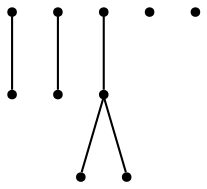 graph {
  node [shape=point,comment="{\"directed\":false,\"doi\":\"10.1007/978-3-642-00219-9_31\",\"figure\":\"1 (1)\"}"]

  v0 [pos="1081.5542994299599,820.5441030190207"]
  v1 [pos="1081.5542994299599,926.832739382657"]
  v2 [pos="1010.6265304299288,714.1304262889514"]
  v3 [pos="975.1626697895139,820.5441030190207"]
  v4 [pos="1081.5542994299599,714.1304262889514"]
  v5 [pos="975.1626697895138,926.832739382657"]
  v6 [pos="939.6987932426985,714.1304262889514"]
  v7 [pos="868.7710560554681,714.1304262889514"]
  v8 [pos="868.7710560554682,820.5441030190207"]
  v9 [pos="868.7710560554681,926.832739382657"]

  v0 -- v2 [id="-1",pos="1081.5542994299599,820.5441030190207 1152.4820843363916,820.5233053588867 1152.4820843363916,820.5233053588867 1152.4820843363916,820.5233053588867 1152.4820843363916,643.2712717784534 1152.4820843363916,643.2712717784534 1152.4820843363916,643.2712717784534 1010.6265304299288,714.1304262889514 1010.6265304299288,714.1304262889514 1010.6265304299288,714.1304262889514"]
  v1 -- v8 [id="-3",pos="1081.5542994299599,926.832739382657 975.1626856959143,997.7750845336913 975.1626856959143,997.7750845336913 975.1626856959143,997.7750845336913 797.8432870554369,997.7750845336913 797.8432870554369,997.7750845336913 797.8432870554369,997.7750845336913 797.8432870554369,638.5446696056018 797.8432870554369,638.5446696056018 797.8432870554369,638.5446696056018 1152.4820843363916,638.5446696056018 1152.4820843363916,638.5446696056018 1152.4820843363916,638.5446696056018 1152.4820843363916,997.7750845336913 1152.4820843363916,997.7750845336913 1152.4820843363916,997.7750845336913 797.8432870554369,997.7750845336913 797.8432870554369,997.7750845336913 797.8432870554369,997.7750845336913 797.8432870554369,820.5233053588867 797.8432870554369,820.5233053588867 797.8432870554369,820.5233053588867 868.7710560554682,820.5441030190207 868.7710560554682,820.5441030190207 868.7710560554682,820.5441030190207"]
  v7 -- v3 [id="-4",pos="868.7710560554681,714.1304262889514 975.1626697895139,820.5441030190207 975.1626697895139,820.5441030190207 975.1626697895139,820.5441030190207"]
  v3 -- v4 [id="-6",pos="975.1626697895139,820.5441030190207 1081.5542994299599,714.1304262889514 1081.5542994299599,714.1304262889514 1081.5542994299599,714.1304262889514"]
  v3 -- v5 [id="-7",pos="975.1626697895139,820.5441030190207 975.1626697895138,926.832739382657 975.1626697895138,926.832739382657 975.1626697895138,926.832739382657"]
}